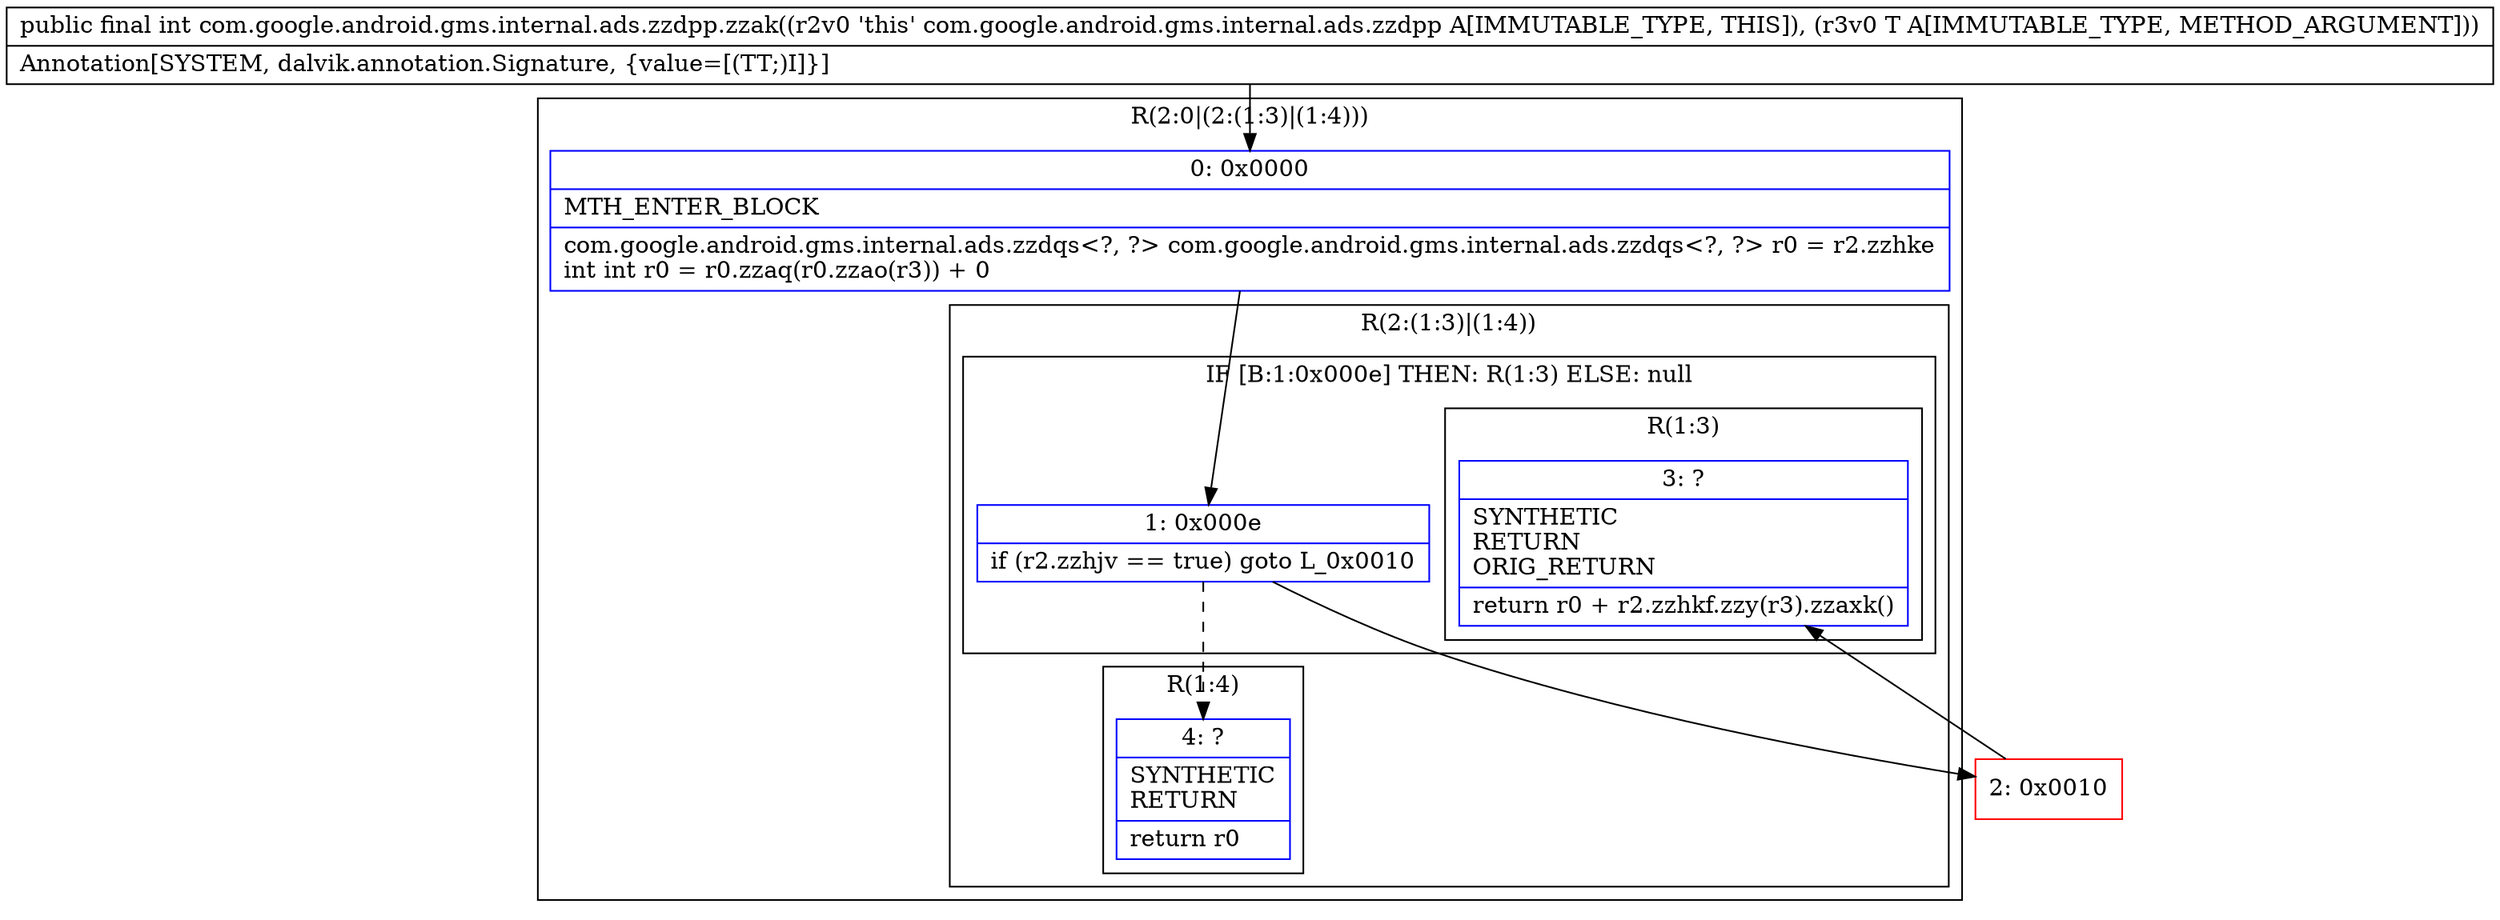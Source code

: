 digraph "CFG forcom.google.android.gms.internal.ads.zzdpp.zzak(Ljava\/lang\/Object;)I" {
subgraph cluster_Region_342933303 {
label = "R(2:0|(2:(1:3)|(1:4)))";
node [shape=record,color=blue];
Node_0 [shape=record,label="{0\:\ 0x0000|MTH_ENTER_BLOCK\l|com.google.android.gms.internal.ads.zzdqs\<?, ?\> com.google.android.gms.internal.ads.zzdqs\<?, ?\> r0 = r2.zzhke\lint int r0 = r0.zzaq(r0.zzao(r3)) + 0\l}"];
subgraph cluster_Region_699808787 {
label = "R(2:(1:3)|(1:4))";
node [shape=record,color=blue];
subgraph cluster_IfRegion_521273275 {
label = "IF [B:1:0x000e] THEN: R(1:3) ELSE: null";
node [shape=record,color=blue];
Node_1 [shape=record,label="{1\:\ 0x000e|if (r2.zzhjv == true) goto L_0x0010\l}"];
subgraph cluster_Region_1495459845 {
label = "R(1:3)";
node [shape=record,color=blue];
Node_3 [shape=record,label="{3\:\ ?|SYNTHETIC\lRETURN\lORIG_RETURN\l|return r0 + r2.zzhkf.zzy(r3).zzaxk()\l}"];
}
}
subgraph cluster_Region_1377976552 {
label = "R(1:4)";
node [shape=record,color=blue];
Node_4 [shape=record,label="{4\:\ ?|SYNTHETIC\lRETURN\l|return r0\l}"];
}
}
}
Node_2 [shape=record,color=red,label="{2\:\ 0x0010}"];
MethodNode[shape=record,label="{public final int com.google.android.gms.internal.ads.zzdpp.zzak((r2v0 'this' com.google.android.gms.internal.ads.zzdpp A[IMMUTABLE_TYPE, THIS]), (r3v0 T A[IMMUTABLE_TYPE, METHOD_ARGUMENT]))  | Annotation[SYSTEM, dalvik.annotation.Signature, \{value=[(TT;)I]\}]\l}"];
MethodNode -> Node_0;
Node_0 -> Node_1;
Node_1 -> Node_2;
Node_1 -> Node_4[style=dashed];
Node_2 -> Node_3;
}


